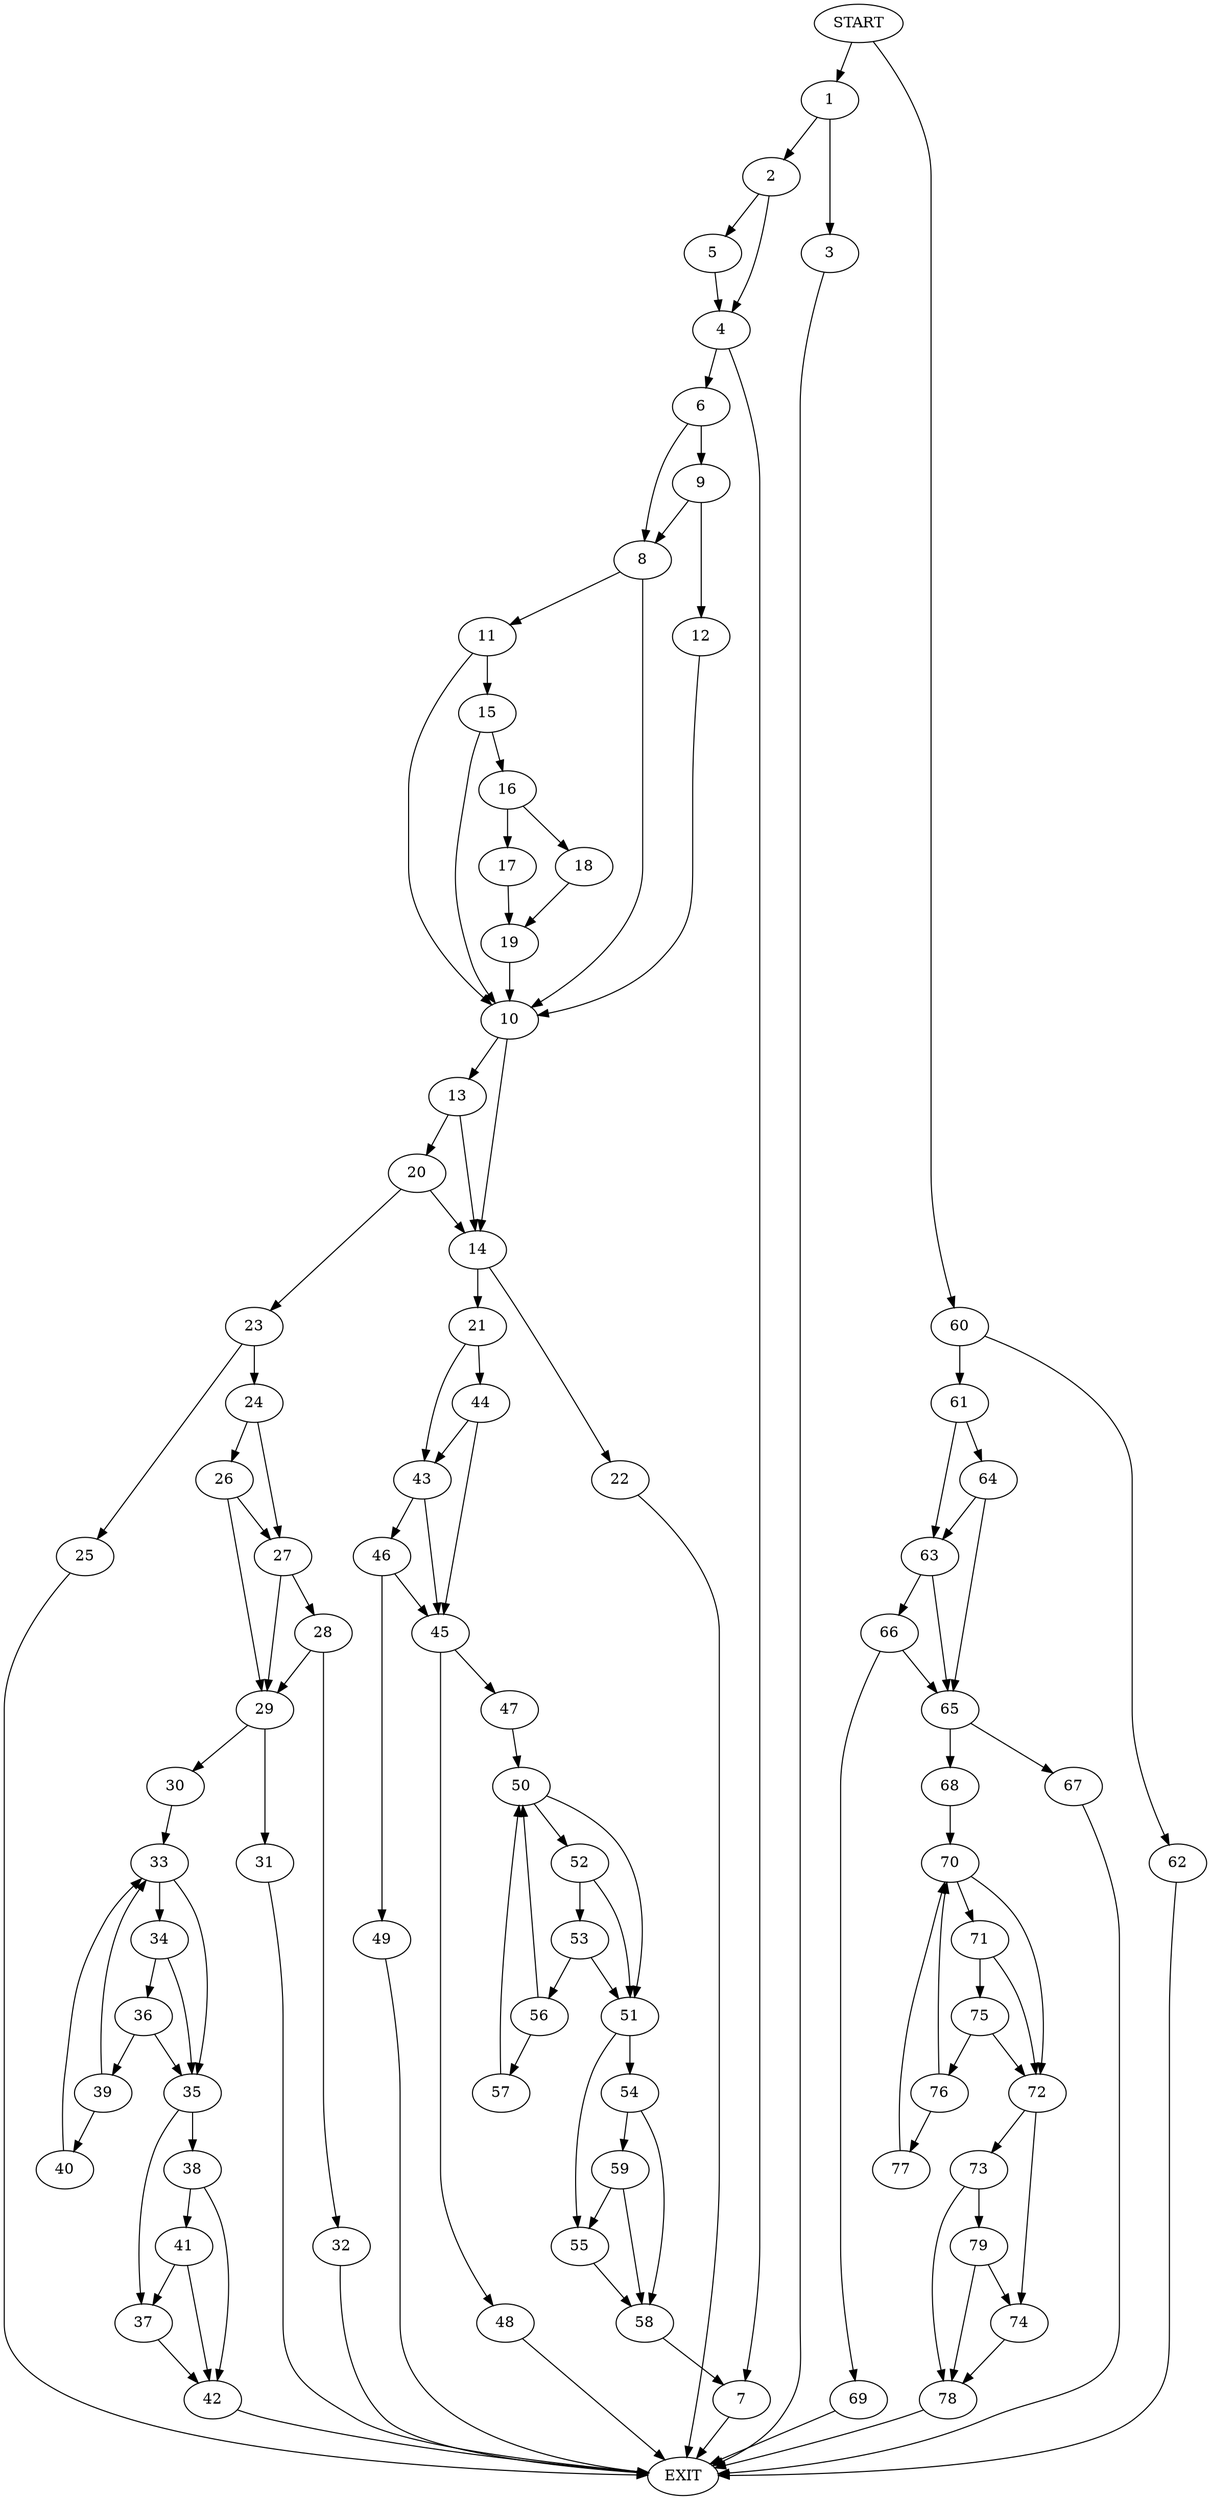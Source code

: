 digraph {
0 [label="START"]
80 [label="EXIT"]
0 -> 1
1 -> 2
1 -> 3
3 -> 80
2 -> 4
2 -> 5
4 -> 6
4 -> 7
5 -> 4
7 -> 80
6 -> 8
6 -> 9
8 -> 10
8 -> 11
9 -> 8
9 -> 12
12 -> 10
10 -> 13
10 -> 14
11 -> 15
11 -> 10
15 -> 10
15 -> 16
16 -> 17
16 -> 18
18 -> 19
17 -> 19
19 -> 10
13 -> 20
13 -> 14
14 -> 21
14 -> 22
20 -> 23
20 -> 14
23 -> 24
23 -> 25
24 -> 26
24 -> 27
25 -> 80
27 -> 28
27 -> 29
26 -> 29
26 -> 27
29 -> 30
29 -> 31
28 -> 29
28 -> 32
32 -> 80
31 -> 80
30 -> 33
33 -> 34
33 -> 35
34 -> 36
34 -> 35
35 -> 37
35 -> 38
36 -> 35
36 -> 39
39 -> 33
39 -> 40
40 -> 33
38 -> 41
38 -> 42
37 -> 42
42 -> 80
41 -> 42
41 -> 37
22 -> 80
21 -> 43
21 -> 44
44 -> 43
44 -> 45
43 -> 46
43 -> 45
45 -> 47
45 -> 48
46 -> 45
46 -> 49
49 -> 80
48 -> 80
47 -> 50
50 -> 51
50 -> 52
52 -> 51
52 -> 53
51 -> 54
51 -> 55
53 -> 56
53 -> 51
56 -> 50
56 -> 57
57 -> 50
55 -> 58
54 -> 59
54 -> 58
59 -> 58
59 -> 55
58 -> 7
0 -> 60
60 -> 61
60 -> 62
61 -> 63
61 -> 64
62 -> 80
63 -> 65
63 -> 66
64 -> 65
64 -> 63
65 -> 67
65 -> 68
66 -> 65
66 -> 69
69 -> 80
67 -> 80
68 -> 70
70 -> 71
70 -> 72
72 -> 73
72 -> 74
71 -> 75
71 -> 72
75 -> 76
75 -> 72
76 -> 70
76 -> 77
77 -> 70
73 -> 78
73 -> 79
74 -> 78
78 -> 80
79 -> 78
79 -> 74
}

